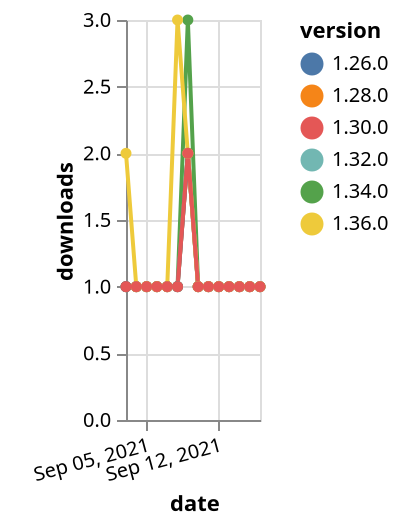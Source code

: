 {"$schema": "https://vega.github.io/schema/vega-lite/v5.json", "description": "A simple bar chart with embedded data.", "data": {"values": [{"date": "2021-09-03", "total": 198, "delta": 1, "version": "1.34.0"}, {"date": "2021-09-04", "total": 199, "delta": 1, "version": "1.34.0"}, {"date": "2021-09-05", "total": 200, "delta": 1, "version": "1.34.0"}, {"date": "2021-09-06", "total": 201, "delta": 1, "version": "1.34.0"}, {"date": "2021-09-07", "total": 202, "delta": 1, "version": "1.34.0"}, {"date": "2021-09-08", "total": 203, "delta": 1, "version": "1.34.0"}, {"date": "2021-09-09", "total": 206, "delta": 3, "version": "1.34.0"}, {"date": "2021-09-10", "total": 207, "delta": 1, "version": "1.34.0"}, {"date": "2021-09-11", "total": 208, "delta": 1, "version": "1.34.0"}, {"date": "2021-09-12", "total": 209, "delta": 1, "version": "1.34.0"}, {"date": "2021-09-13", "total": 210, "delta": 1, "version": "1.34.0"}, {"date": "2021-09-14", "total": 211, "delta": 1, "version": "1.34.0"}, {"date": "2021-09-15", "total": 212, "delta": 1, "version": "1.34.0"}, {"date": "2021-09-16", "total": 213, "delta": 1, "version": "1.34.0"}, {"date": "2021-09-03", "total": 173, "delta": 1, "version": "1.32.0"}, {"date": "2021-09-04", "total": 174, "delta": 1, "version": "1.32.0"}, {"date": "2021-09-05", "total": 175, "delta": 1, "version": "1.32.0"}, {"date": "2021-09-06", "total": 176, "delta": 1, "version": "1.32.0"}, {"date": "2021-09-07", "total": 177, "delta": 1, "version": "1.32.0"}, {"date": "2021-09-08", "total": 178, "delta": 1, "version": "1.32.0"}, {"date": "2021-09-09", "total": 180, "delta": 2, "version": "1.32.0"}, {"date": "2021-09-10", "total": 181, "delta": 1, "version": "1.32.0"}, {"date": "2021-09-11", "total": 182, "delta": 1, "version": "1.32.0"}, {"date": "2021-09-12", "total": 183, "delta": 1, "version": "1.32.0"}, {"date": "2021-09-13", "total": 184, "delta": 1, "version": "1.32.0"}, {"date": "2021-09-14", "total": 185, "delta": 1, "version": "1.32.0"}, {"date": "2021-09-15", "total": 186, "delta": 1, "version": "1.32.0"}, {"date": "2021-09-16", "total": 187, "delta": 1, "version": "1.32.0"}, {"date": "2021-09-03", "total": 201, "delta": 1, "version": "1.28.0"}, {"date": "2021-09-04", "total": 202, "delta": 1, "version": "1.28.0"}, {"date": "2021-09-05", "total": 203, "delta": 1, "version": "1.28.0"}, {"date": "2021-09-06", "total": 204, "delta": 1, "version": "1.28.0"}, {"date": "2021-09-07", "total": 205, "delta": 1, "version": "1.28.0"}, {"date": "2021-09-08", "total": 206, "delta": 1, "version": "1.28.0"}, {"date": "2021-09-09", "total": 208, "delta": 2, "version": "1.28.0"}, {"date": "2021-09-10", "total": 209, "delta": 1, "version": "1.28.0"}, {"date": "2021-09-11", "total": 210, "delta": 1, "version": "1.28.0"}, {"date": "2021-09-12", "total": 211, "delta": 1, "version": "1.28.0"}, {"date": "2021-09-13", "total": 212, "delta": 1, "version": "1.28.0"}, {"date": "2021-09-14", "total": 213, "delta": 1, "version": "1.28.0"}, {"date": "2021-09-15", "total": 214, "delta": 1, "version": "1.28.0"}, {"date": "2021-09-16", "total": 215, "delta": 1, "version": "1.28.0"}, {"date": "2021-09-03", "total": 253, "delta": 1, "version": "1.26.0"}, {"date": "2021-09-04", "total": 254, "delta": 1, "version": "1.26.0"}, {"date": "2021-09-05", "total": 255, "delta": 1, "version": "1.26.0"}, {"date": "2021-09-06", "total": 256, "delta": 1, "version": "1.26.0"}, {"date": "2021-09-07", "total": 257, "delta": 1, "version": "1.26.0"}, {"date": "2021-09-08", "total": 258, "delta": 1, "version": "1.26.0"}, {"date": "2021-09-09", "total": 260, "delta": 2, "version": "1.26.0"}, {"date": "2021-09-10", "total": 261, "delta": 1, "version": "1.26.0"}, {"date": "2021-09-11", "total": 262, "delta": 1, "version": "1.26.0"}, {"date": "2021-09-12", "total": 263, "delta": 1, "version": "1.26.0"}, {"date": "2021-09-13", "total": 264, "delta": 1, "version": "1.26.0"}, {"date": "2021-09-14", "total": 265, "delta": 1, "version": "1.26.0"}, {"date": "2021-09-15", "total": 266, "delta": 1, "version": "1.26.0"}, {"date": "2021-09-16", "total": 267, "delta": 1, "version": "1.26.0"}, {"date": "2021-09-03", "total": 123, "delta": 2, "version": "1.36.0"}, {"date": "2021-09-04", "total": 124, "delta": 1, "version": "1.36.0"}, {"date": "2021-09-05", "total": 125, "delta": 1, "version": "1.36.0"}, {"date": "2021-09-06", "total": 126, "delta": 1, "version": "1.36.0"}, {"date": "2021-09-07", "total": 127, "delta": 1, "version": "1.36.0"}, {"date": "2021-09-08", "total": 130, "delta": 3, "version": "1.36.0"}, {"date": "2021-09-09", "total": 132, "delta": 2, "version": "1.36.0"}, {"date": "2021-09-10", "total": 133, "delta": 1, "version": "1.36.0"}, {"date": "2021-09-11", "total": 134, "delta": 1, "version": "1.36.0"}, {"date": "2021-09-12", "total": 135, "delta": 1, "version": "1.36.0"}, {"date": "2021-09-13", "total": 136, "delta": 1, "version": "1.36.0"}, {"date": "2021-09-14", "total": 137, "delta": 1, "version": "1.36.0"}, {"date": "2021-09-15", "total": 138, "delta": 1, "version": "1.36.0"}, {"date": "2021-09-16", "total": 139, "delta": 1, "version": "1.36.0"}, {"date": "2021-09-03", "total": 196, "delta": 1, "version": "1.30.0"}, {"date": "2021-09-04", "total": 197, "delta": 1, "version": "1.30.0"}, {"date": "2021-09-05", "total": 198, "delta": 1, "version": "1.30.0"}, {"date": "2021-09-06", "total": 199, "delta": 1, "version": "1.30.0"}, {"date": "2021-09-07", "total": 200, "delta": 1, "version": "1.30.0"}, {"date": "2021-09-08", "total": 201, "delta": 1, "version": "1.30.0"}, {"date": "2021-09-09", "total": 203, "delta": 2, "version": "1.30.0"}, {"date": "2021-09-10", "total": 204, "delta": 1, "version": "1.30.0"}, {"date": "2021-09-11", "total": 205, "delta": 1, "version": "1.30.0"}, {"date": "2021-09-12", "total": 206, "delta": 1, "version": "1.30.0"}, {"date": "2021-09-13", "total": 207, "delta": 1, "version": "1.30.0"}, {"date": "2021-09-14", "total": 208, "delta": 1, "version": "1.30.0"}, {"date": "2021-09-15", "total": 209, "delta": 1, "version": "1.30.0"}, {"date": "2021-09-16", "total": 210, "delta": 1, "version": "1.30.0"}]}, "width": "container", "mark": {"type": "line", "point": {"filled": true}}, "encoding": {"x": {"field": "date", "type": "temporal", "timeUnit": "yearmonthdate", "title": "date", "axis": {"labelAngle": -15}}, "y": {"field": "delta", "type": "quantitative", "title": "downloads"}, "color": {"field": "version", "type": "nominal"}, "tooltip": {"field": "delta"}}}